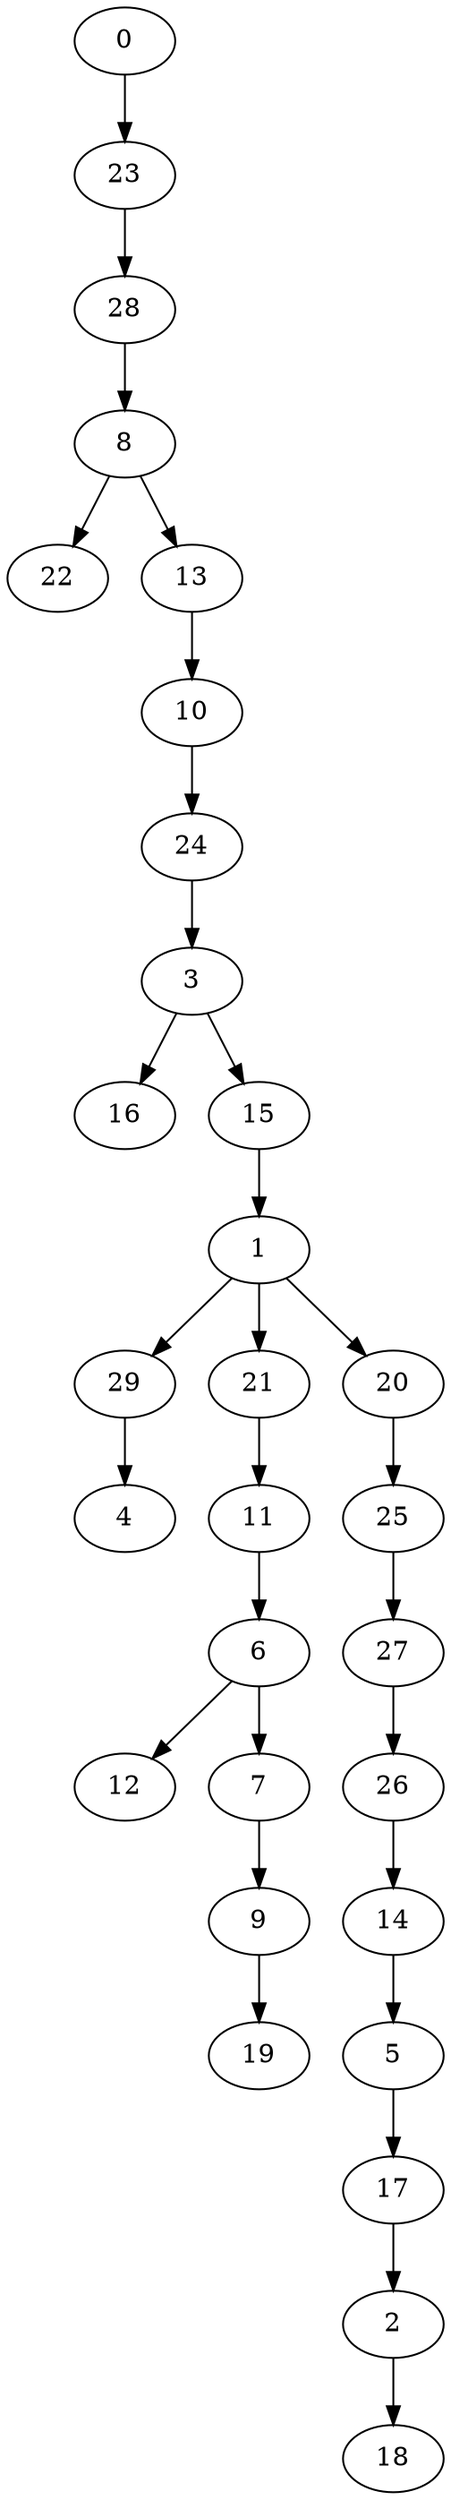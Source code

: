 digraph {
	0 [label=0]
	23 [label=23]
	28 [label=28]
	8 [label=8]
	22 [label=22]
	13 [label=13]
	10 [label=10]
	24 [label=24]
	3 [label=3]
	16 [label=16]
	15 [label=15]
	1 [label=1]
	29 [label=29]
	4 [label=4]
	21 [label=21]
	11 [label=11]
	6 [label=6]
	12 [label=12]
	7 [label=7]
	9 [label=9]
	19 [label=19]
	20 [label=20]
	25 [label=25]
	27 [label=27]
	26 [label=26]
	14 [label=14]
	5 [label=5]
	17 [label=17]
	2 [label=2]
	18 [label=18]
	0 -> 23
	23 -> 28
	28 -> 8
	8 -> 22
	8 -> 13
	13 -> 10
	10 -> 24
	24 -> 3
	3 -> 16
	3 -> 15
	15 -> 1
	1 -> 29
	29 -> 4
	1 -> 21
	21 -> 11
	11 -> 6
	6 -> 12
	6 -> 7
	7 -> 9
	9 -> 19
	1 -> 20
	20 -> 25
	25 -> 27
	27 -> 26
	26 -> 14
	14 -> 5
	5 -> 17
	17 -> 2
	2 -> 18
}
